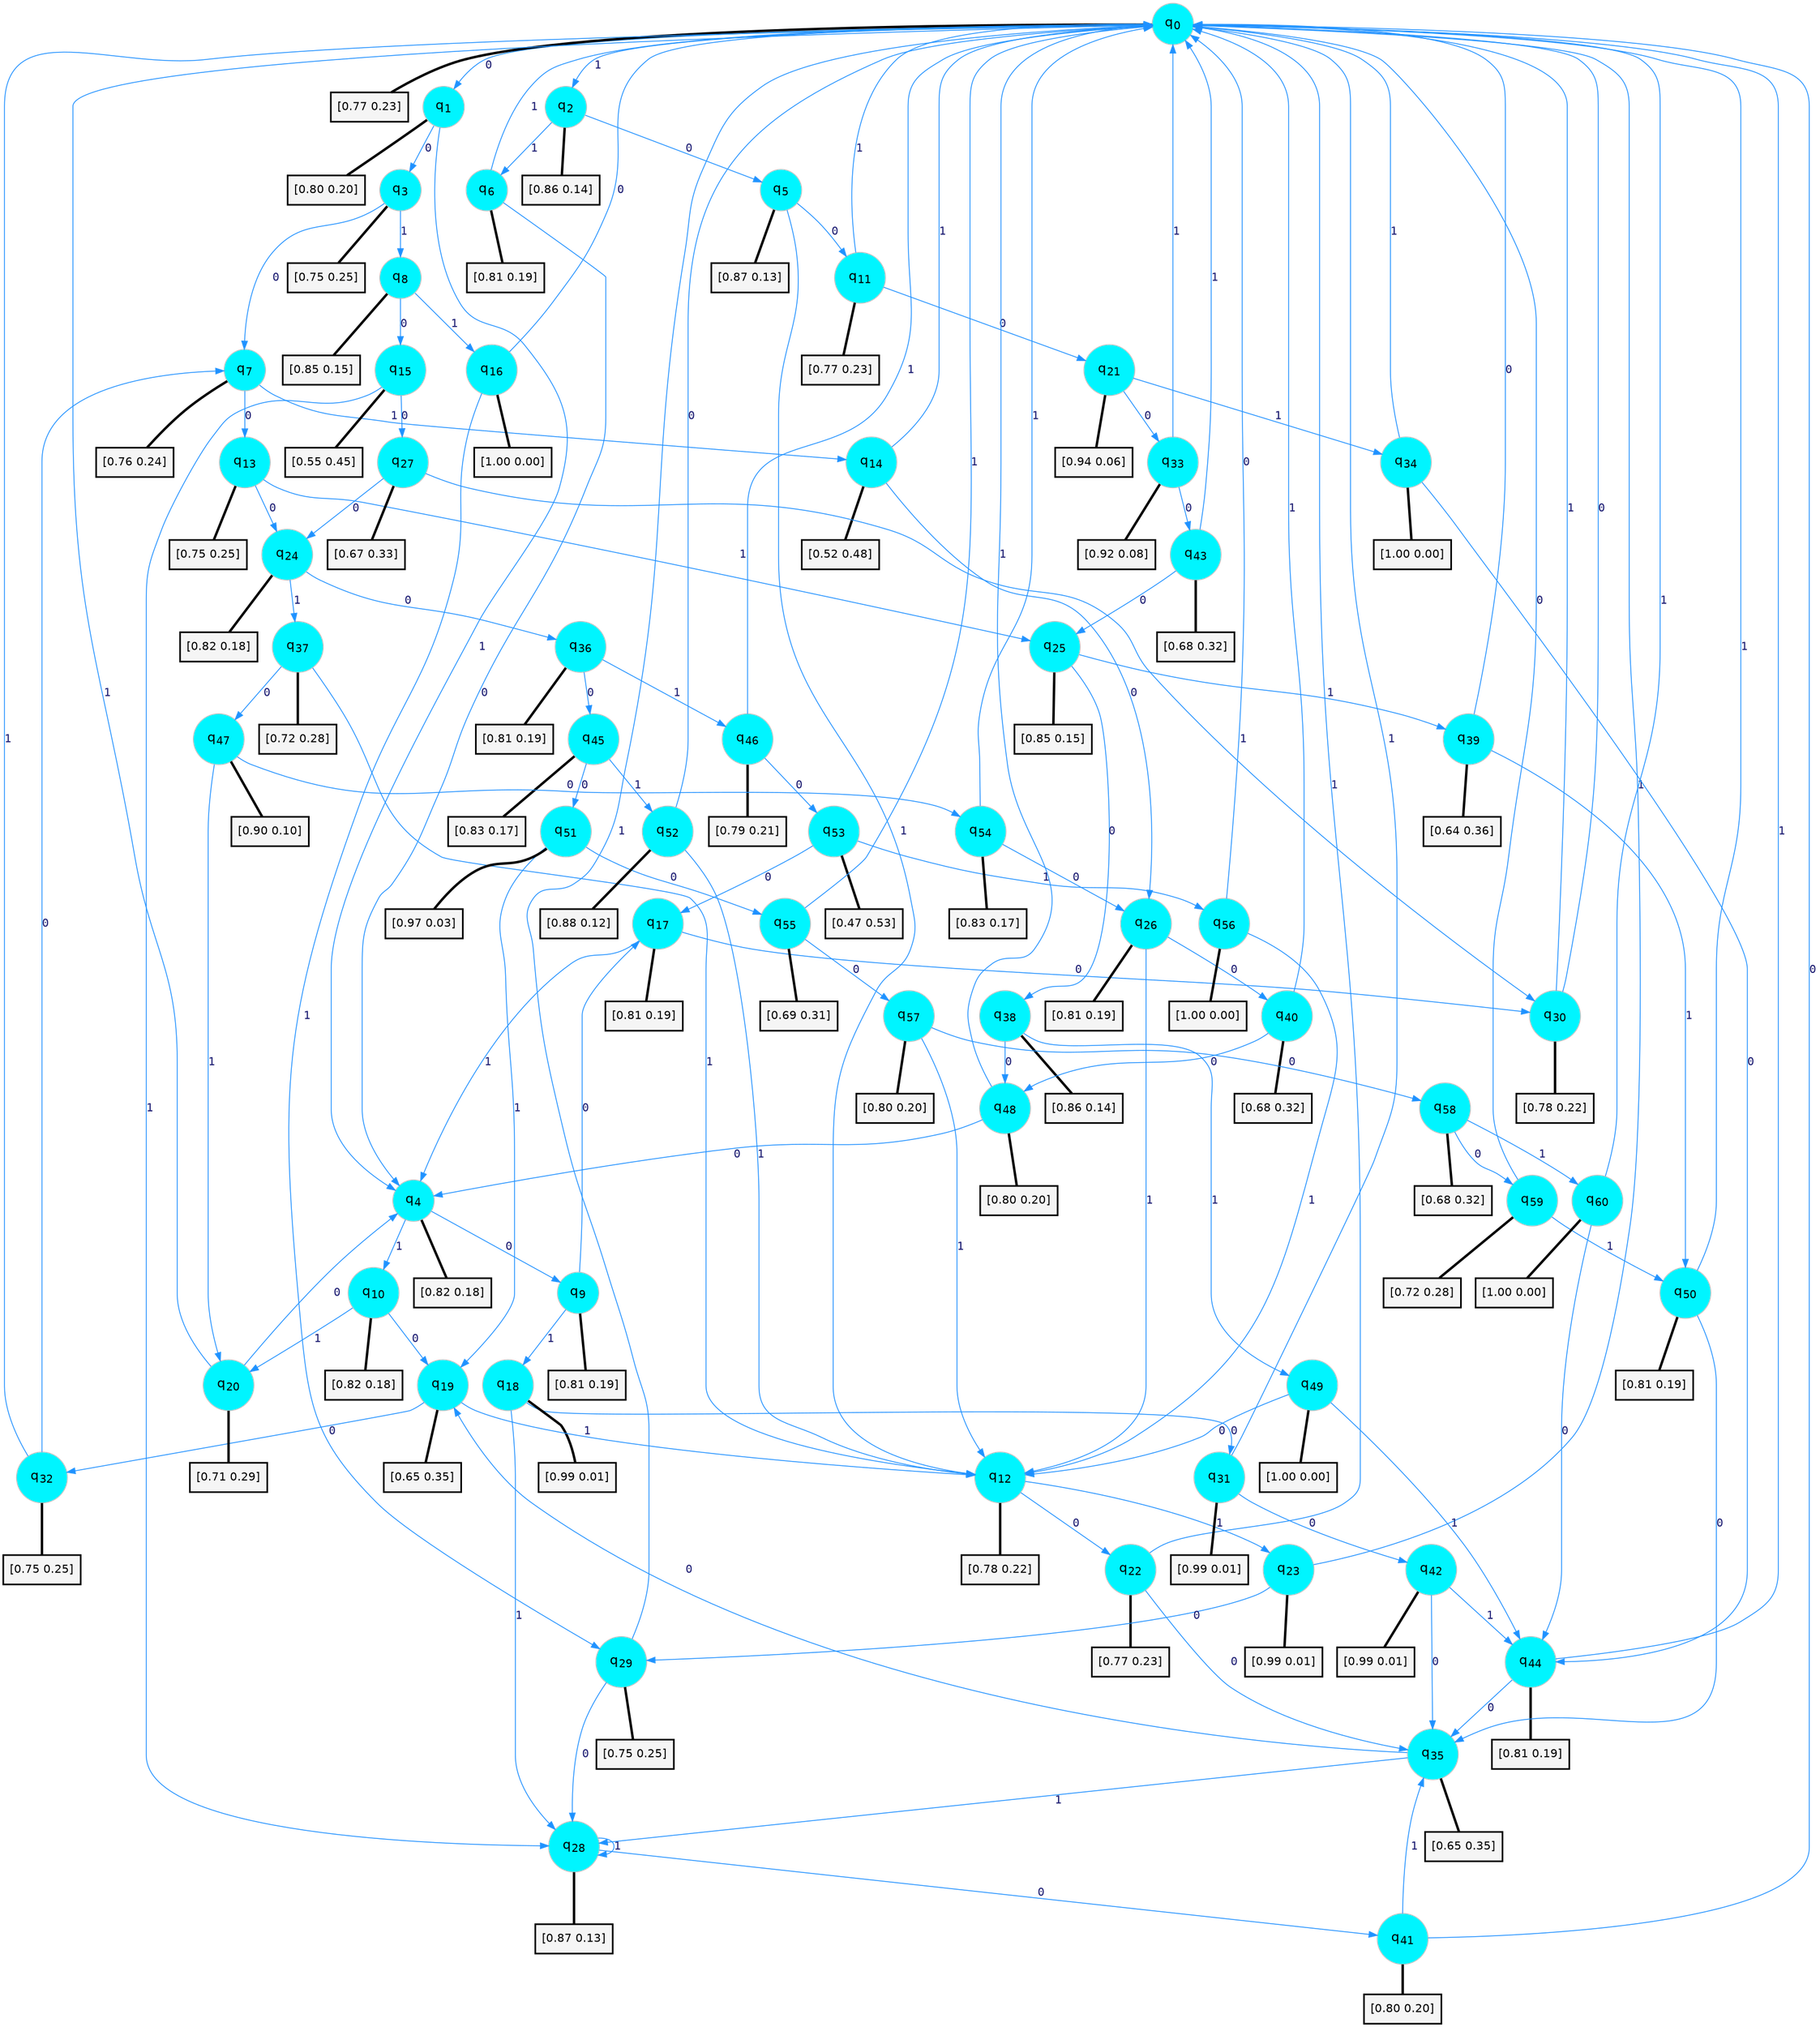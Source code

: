 digraph G {
graph [
bgcolor=transparent, dpi=300, rankdir=TD, size="40,25"];
node [
color=gray, fillcolor=turquoise1, fontcolor=black, fontname=Helvetica, fontsize=16, fontweight=bold, shape=circle, style=filled];
edge [
arrowsize=1, color=dodgerblue1, fontcolor=midnightblue, fontname=courier, fontweight=bold, penwidth=1, style=solid, weight=20];
0[label=<q<SUB>0</SUB>>];
1[label=<q<SUB>1</SUB>>];
2[label=<q<SUB>2</SUB>>];
3[label=<q<SUB>3</SUB>>];
4[label=<q<SUB>4</SUB>>];
5[label=<q<SUB>5</SUB>>];
6[label=<q<SUB>6</SUB>>];
7[label=<q<SUB>7</SUB>>];
8[label=<q<SUB>8</SUB>>];
9[label=<q<SUB>9</SUB>>];
10[label=<q<SUB>10</SUB>>];
11[label=<q<SUB>11</SUB>>];
12[label=<q<SUB>12</SUB>>];
13[label=<q<SUB>13</SUB>>];
14[label=<q<SUB>14</SUB>>];
15[label=<q<SUB>15</SUB>>];
16[label=<q<SUB>16</SUB>>];
17[label=<q<SUB>17</SUB>>];
18[label=<q<SUB>18</SUB>>];
19[label=<q<SUB>19</SUB>>];
20[label=<q<SUB>20</SUB>>];
21[label=<q<SUB>21</SUB>>];
22[label=<q<SUB>22</SUB>>];
23[label=<q<SUB>23</SUB>>];
24[label=<q<SUB>24</SUB>>];
25[label=<q<SUB>25</SUB>>];
26[label=<q<SUB>26</SUB>>];
27[label=<q<SUB>27</SUB>>];
28[label=<q<SUB>28</SUB>>];
29[label=<q<SUB>29</SUB>>];
30[label=<q<SUB>30</SUB>>];
31[label=<q<SUB>31</SUB>>];
32[label=<q<SUB>32</SUB>>];
33[label=<q<SUB>33</SUB>>];
34[label=<q<SUB>34</SUB>>];
35[label=<q<SUB>35</SUB>>];
36[label=<q<SUB>36</SUB>>];
37[label=<q<SUB>37</SUB>>];
38[label=<q<SUB>38</SUB>>];
39[label=<q<SUB>39</SUB>>];
40[label=<q<SUB>40</SUB>>];
41[label=<q<SUB>41</SUB>>];
42[label=<q<SUB>42</SUB>>];
43[label=<q<SUB>43</SUB>>];
44[label=<q<SUB>44</SUB>>];
45[label=<q<SUB>45</SUB>>];
46[label=<q<SUB>46</SUB>>];
47[label=<q<SUB>47</SUB>>];
48[label=<q<SUB>48</SUB>>];
49[label=<q<SUB>49</SUB>>];
50[label=<q<SUB>50</SUB>>];
51[label=<q<SUB>51</SUB>>];
52[label=<q<SUB>52</SUB>>];
53[label=<q<SUB>53</SUB>>];
54[label=<q<SUB>54</SUB>>];
55[label=<q<SUB>55</SUB>>];
56[label=<q<SUB>56</SUB>>];
57[label=<q<SUB>57</SUB>>];
58[label=<q<SUB>58</SUB>>];
59[label=<q<SUB>59</SUB>>];
60[label=<q<SUB>60</SUB>>];
61[label="[0.77 0.23]", shape=box,fontcolor=black, fontname=Helvetica, fontsize=14, penwidth=2, fillcolor=whitesmoke,color=black];
62[label="[0.80 0.20]", shape=box,fontcolor=black, fontname=Helvetica, fontsize=14, penwidth=2, fillcolor=whitesmoke,color=black];
63[label="[0.86 0.14]", shape=box,fontcolor=black, fontname=Helvetica, fontsize=14, penwidth=2, fillcolor=whitesmoke,color=black];
64[label="[0.75 0.25]", shape=box,fontcolor=black, fontname=Helvetica, fontsize=14, penwidth=2, fillcolor=whitesmoke,color=black];
65[label="[0.82 0.18]", shape=box,fontcolor=black, fontname=Helvetica, fontsize=14, penwidth=2, fillcolor=whitesmoke,color=black];
66[label="[0.87 0.13]", shape=box,fontcolor=black, fontname=Helvetica, fontsize=14, penwidth=2, fillcolor=whitesmoke,color=black];
67[label="[0.81 0.19]", shape=box,fontcolor=black, fontname=Helvetica, fontsize=14, penwidth=2, fillcolor=whitesmoke,color=black];
68[label="[0.76 0.24]", shape=box,fontcolor=black, fontname=Helvetica, fontsize=14, penwidth=2, fillcolor=whitesmoke,color=black];
69[label="[0.85 0.15]", shape=box,fontcolor=black, fontname=Helvetica, fontsize=14, penwidth=2, fillcolor=whitesmoke,color=black];
70[label="[0.81 0.19]", shape=box,fontcolor=black, fontname=Helvetica, fontsize=14, penwidth=2, fillcolor=whitesmoke,color=black];
71[label="[0.82 0.18]", shape=box,fontcolor=black, fontname=Helvetica, fontsize=14, penwidth=2, fillcolor=whitesmoke,color=black];
72[label="[0.77 0.23]", shape=box,fontcolor=black, fontname=Helvetica, fontsize=14, penwidth=2, fillcolor=whitesmoke,color=black];
73[label="[0.78 0.22]", shape=box,fontcolor=black, fontname=Helvetica, fontsize=14, penwidth=2, fillcolor=whitesmoke,color=black];
74[label="[0.75 0.25]", shape=box,fontcolor=black, fontname=Helvetica, fontsize=14, penwidth=2, fillcolor=whitesmoke,color=black];
75[label="[0.52 0.48]", shape=box,fontcolor=black, fontname=Helvetica, fontsize=14, penwidth=2, fillcolor=whitesmoke,color=black];
76[label="[0.55 0.45]", shape=box,fontcolor=black, fontname=Helvetica, fontsize=14, penwidth=2, fillcolor=whitesmoke,color=black];
77[label="[1.00 0.00]", shape=box,fontcolor=black, fontname=Helvetica, fontsize=14, penwidth=2, fillcolor=whitesmoke,color=black];
78[label="[0.81 0.19]", shape=box,fontcolor=black, fontname=Helvetica, fontsize=14, penwidth=2, fillcolor=whitesmoke,color=black];
79[label="[0.99 0.01]", shape=box,fontcolor=black, fontname=Helvetica, fontsize=14, penwidth=2, fillcolor=whitesmoke,color=black];
80[label="[0.65 0.35]", shape=box,fontcolor=black, fontname=Helvetica, fontsize=14, penwidth=2, fillcolor=whitesmoke,color=black];
81[label="[0.71 0.29]", shape=box,fontcolor=black, fontname=Helvetica, fontsize=14, penwidth=2, fillcolor=whitesmoke,color=black];
82[label="[0.94 0.06]", shape=box,fontcolor=black, fontname=Helvetica, fontsize=14, penwidth=2, fillcolor=whitesmoke,color=black];
83[label="[0.77 0.23]", shape=box,fontcolor=black, fontname=Helvetica, fontsize=14, penwidth=2, fillcolor=whitesmoke,color=black];
84[label="[0.99 0.01]", shape=box,fontcolor=black, fontname=Helvetica, fontsize=14, penwidth=2, fillcolor=whitesmoke,color=black];
85[label="[0.82 0.18]", shape=box,fontcolor=black, fontname=Helvetica, fontsize=14, penwidth=2, fillcolor=whitesmoke,color=black];
86[label="[0.85 0.15]", shape=box,fontcolor=black, fontname=Helvetica, fontsize=14, penwidth=2, fillcolor=whitesmoke,color=black];
87[label="[0.81 0.19]", shape=box,fontcolor=black, fontname=Helvetica, fontsize=14, penwidth=2, fillcolor=whitesmoke,color=black];
88[label="[0.67 0.33]", shape=box,fontcolor=black, fontname=Helvetica, fontsize=14, penwidth=2, fillcolor=whitesmoke,color=black];
89[label="[0.87 0.13]", shape=box,fontcolor=black, fontname=Helvetica, fontsize=14, penwidth=2, fillcolor=whitesmoke,color=black];
90[label="[0.75 0.25]", shape=box,fontcolor=black, fontname=Helvetica, fontsize=14, penwidth=2, fillcolor=whitesmoke,color=black];
91[label="[0.78 0.22]", shape=box,fontcolor=black, fontname=Helvetica, fontsize=14, penwidth=2, fillcolor=whitesmoke,color=black];
92[label="[0.99 0.01]", shape=box,fontcolor=black, fontname=Helvetica, fontsize=14, penwidth=2, fillcolor=whitesmoke,color=black];
93[label="[0.75 0.25]", shape=box,fontcolor=black, fontname=Helvetica, fontsize=14, penwidth=2, fillcolor=whitesmoke,color=black];
94[label="[0.92 0.08]", shape=box,fontcolor=black, fontname=Helvetica, fontsize=14, penwidth=2, fillcolor=whitesmoke,color=black];
95[label="[1.00 0.00]", shape=box,fontcolor=black, fontname=Helvetica, fontsize=14, penwidth=2, fillcolor=whitesmoke,color=black];
96[label="[0.65 0.35]", shape=box,fontcolor=black, fontname=Helvetica, fontsize=14, penwidth=2, fillcolor=whitesmoke,color=black];
97[label="[0.81 0.19]", shape=box,fontcolor=black, fontname=Helvetica, fontsize=14, penwidth=2, fillcolor=whitesmoke,color=black];
98[label="[0.72 0.28]", shape=box,fontcolor=black, fontname=Helvetica, fontsize=14, penwidth=2, fillcolor=whitesmoke,color=black];
99[label="[0.86 0.14]", shape=box,fontcolor=black, fontname=Helvetica, fontsize=14, penwidth=2, fillcolor=whitesmoke,color=black];
100[label="[0.64 0.36]", shape=box,fontcolor=black, fontname=Helvetica, fontsize=14, penwidth=2, fillcolor=whitesmoke,color=black];
101[label="[0.68 0.32]", shape=box,fontcolor=black, fontname=Helvetica, fontsize=14, penwidth=2, fillcolor=whitesmoke,color=black];
102[label="[0.80 0.20]", shape=box,fontcolor=black, fontname=Helvetica, fontsize=14, penwidth=2, fillcolor=whitesmoke,color=black];
103[label="[0.99 0.01]", shape=box,fontcolor=black, fontname=Helvetica, fontsize=14, penwidth=2, fillcolor=whitesmoke,color=black];
104[label="[0.68 0.32]", shape=box,fontcolor=black, fontname=Helvetica, fontsize=14, penwidth=2, fillcolor=whitesmoke,color=black];
105[label="[0.81 0.19]", shape=box,fontcolor=black, fontname=Helvetica, fontsize=14, penwidth=2, fillcolor=whitesmoke,color=black];
106[label="[0.83 0.17]", shape=box,fontcolor=black, fontname=Helvetica, fontsize=14, penwidth=2, fillcolor=whitesmoke,color=black];
107[label="[0.79 0.21]", shape=box,fontcolor=black, fontname=Helvetica, fontsize=14, penwidth=2, fillcolor=whitesmoke,color=black];
108[label="[0.90 0.10]", shape=box,fontcolor=black, fontname=Helvetica, fontsize=14, penwidth=2, fillcolor=whitesmoke,color=black];
109[label="[0.80 0.20]", shape=box,fontcolor=black, fontname=Helvetica, fontsize=14, penwidth=2, fillcolor=whitesmoke,color=black];
110[label="[1.00 0.00]", shape=box,fontcolor=black, fontname=Helvetica, fontsize=14, penwidth=2, fillcolor=whitesmoke,color=black];
111[label="[0.81 0.19]", shape=box,fontcolor=black, fontname=Helvetica, fontsize=14, penwidth=2, fillcolor=whitesmoke,color=black];
112[label="[0.97 0.03]", shape=box,fontcolor=black, fontname=Helvetica, fontsize=14, penwidth=2, fillcolor=whitesmoke,color=black];
113[label="[0.88 0.12]", shape=box,fontcolor=black, fontname=Helvetica, fontsize=14, penwidth=2, fillcolor=whitesmoke,color=black];
114[label="[0.47 0.53]", shape=box,fontcolor=black, fontname=Helvetica, fontsize=14, penwidth=2, fillcolor=whitesmoke,color=black];
115[label="[0.83 0.17]", shape=box,fontcolor=black, fontname=Helvetica, fontsize=14, penwidth=2, fillcolor=whitesmoke,color=black];
116[label="[0.69 0.31]", shape=box,fontcolor=black, fontname=Helvetica, fontsize=14, penwidth=2, fillcolor=whitesmoke,color=black];
117[label="[1.00 0.00]", shape=box,fontcolor=black, fontname=Helvetica, fontsize=14, penwidth=2, fillcolor=whitesmoke,color=black];
118[label="[0.80 0.20]", shape=box,fontcolor=black, fontname=Helvetica, fontsize=14, penwidth=2, fillcolor=whitesmoke,color=black];
119[label="[0.68 0.32]", shape=box,fontcolor=black, fontname=Helvetica, fontsize=14, penwidth=2, fillcolor=whitesmoke,color=black];
120[label="[0.72 0.28]", shape=box,fontcolor=black, fontname=Helvetica, fontsize=14, penwidth=2, fillcolor=whitesmoke,color=black];
121[label="[1.00 0.00]", shape=box,fontcolor=black, fontname=Helvetica, fontsize=14, penwidth=2, fillcolor=whitesmoke,color=black];
0->1 [label=0];
0->2 [label=1];
0->61 [arrowhead=none, penwidth=3,color=black];
1->3 [label=0];
1->4 [label=1];
1->62 [arrowhead=none, penwidth=3,color=black];
2->5 [label=0];
2->6 [label=1];
2->63 [arrowhead=none, penwidth=3,color=black];
3->7 [label=0];
3->8 [label=1];
3->64 [arrowhead=none, penwidth=3,color=black];
4->9 [label=0];
4->10 [label=1];
4->65 [arrowhead=none, penwidth=3,color=black];
5->11 [label=0];
5->12 [label=1];
5->66 [arrowhead=none, penwidth=3,color=black];
6->4 [label=0];
6->0 [label=1];
6->67 [arrowhead=none, penwidth=3,color=black];
7->13 [label=0];
7->14 [label=1];
7->68 [arrowhead=none, penwidth=3,color=black];
8->15 [label=0];
8->16 [label=1];
8->69 [arrowhead=none, penwidth=3,color=black];
9->17 [label=0];
9->18 [label=1];
9->70 [arrowhead=none, penwidth=3,color=black];
10->19 [label=0];
10->20 [label=1];
10->71 [arrowhead=none, penwidth=3,color=black];
11->21 [label=0];
11->0 [label=1];
11->72 [arrowhead=none, penwidth=3,color=black];
12->22 [label=0];
12->23 [label=1];
12->73 [arrowhead=none, penwidth=3,color=black];
13->24 [label=0];
13->25 [label=1];
13->74 [arrowhead=none, penwidth=3,color=black];
14->26 [label=0];
14->0 [label=1];
14->75 [arrowhead=none, penwidth=3,color=black];
15->27 [label=0];
15->28 [label=1];
15->76 [arrowhead=none, penwidth=3,color=black];
16->0 [label=0];
16->29 [label=1];
16->77 [arrowhead=none, penwidth=3,color=black];
17->30 [label=0];
17->4 [label=1];
17->78 [arrowhead=none, penwidth=3,color=black];
18->31 [label=0];
18->28 [label=1];
18->79 [arrowhead=none, penwidth=3,color=black];
19->32 [label=0];
19->12 [label=1];
19->80 [arrowhead=none, penwidth=3,color=black];
20->4 [label=0];
20->0 [label=1];
20->81 [arrowhead=none, penwidth=3,color=black];
21->33 [label=0];
21->34 [label=1];
21->82 [arrowhead=none, penwidth=3,color=black];
22->35 [label=0];
22->0 [label=1];
22->83 [arrowhead=none, penwidth=3,color=black];
23->29 [label=0];
23->0 [label=1];
23->84 [arrowhead=none, penwidth=3,color=black];
24->36 [label=0];
24->37 [label=1];
24->85 [arrowhead=none, penwidth=3,color=black];
25->38 [label=0];
25->39 [label=1];
25->86 [arrowhead=none, penwidth=3,color=black];
26->40 [label=0];
26->12 [label=1];
26->87 [arrowhead=none, penwidth=3,color=black];
27->24 [label=0];
27->30 [label=1];
27->88 [arrowhead=none, penwidth=3,color=black];
28->41 [label=0];
28->28 [label=1];
28->89 [arrowhead=none, penwidth=3,color=black];
29->28 [label=0];
29->0 [label=1];
29->90 [arrowhead=none, penwidth=3,color=black];
30->0 [label=0];
30->0 [label=1];
30->91 [arrowhead=none, penwidth=3,color=black];
31->42 [label=0];
31->0 [label=1];
31->92 [arrowhead=none, penwidth=3,color=black];
32->7 [label=0];
32->0 [label=1];
32->93 [arrowhead=none, penwidth=3,color=black];
33->43 [label=0];
33->0 [label=1];
33->94 [arrowhead=none, penwidth=3,color=black];
34->44 [label=0];
34->0 [label=1];
34->95 [arrowhead=none, penwidth=3,color=black];
35->19 [label=0];
35->28 [label=1];
35->96 [arrowhead=none, penwidth=3,color=black];
36->45 [label=0];
36->46 [label=1];
36->97 [arrowhead=none, penwidth=3,color=black];
37->47 [label=0];
37->12 [label=1];
37->98 [arrowhead=none, penwidth=3,color=black];
38->48 [label=0];
38->49 [label=1];
38->99 [arrowhead=none, penwidth=3,color=black];
39->0 [label=0];
39->50 [label=1];
39->100 [arrowhead=none, penwidth=3,color=black];
40->48 [label=0];
40->0 [label=1];
40->101 [arrowhead=none, penwidth=3,color=black];
41->0 [label=0];
41->35 [label=1];
41->102 [arrowhead=none, penwidth=3,color=black];
42->35 [label=0];
42->44 [label=1];
42->103 [arrowhead=none, penwidth=3,color=black];
43->25 [label=0];
43->0 [label=1];
43->104 [arrowhead=none, penwidth=3,color=black];
44->35 [label=0];
44->0 [label=1];
44->105 [arrowhead=none, penwidth=3,color=black];
45->51 [label=0];
45->52 [label=1];
45->106 [arrowhead=none, penwidth=3,color=black];
46->53 [label=0];
46->0 [label=1];
46->107 [arrowhead=none, penwidth=3,color=black];
47->54 [label=0];
47->20 [label=1];
47->108 [arrowhead=none, penwidth=3,color=black];
48->4 [label=0];
48->0 [label=1];
48->109 [arrowhead=none, penwidth=3,color=black];
49->12 [label=0];
49->44 [label=1];
49->110 [arrowhead=none, penwidth=3,color=black];
50->35 [label=0];
50->0 [label=1];
50->111 [arrowhead=none, penwidth=3,color=black];
51->55 [label=0];
51->19 [label=1];
51->112 [arrowhead=none, penwidth=3,color=black];
52->0 [label=0];
52->12 [label=1];
52->113 [arrowhead=none, penwidth=3,color=black];
53->17 [label=0];
53->56 [label=1];
53->114 [arrowhead=none, penwidth=3,color=black];
54->26 [label=0];
54->0 [label=1];
54->115 [arrowhead=none, penwidth=3,color=black];
55->57 [label=0];
55->0 [label=1];
55->116 [arrowhead=none, penwidth=3,color=black];
56->0 [label=0];
56->12 [label=1];
56->117 [arrowhead=none, penwidth=3,color=black];
57->58 [label=0];
57->12 [label=1];
57->118 [arrowhead=none, penwidth=3,color=black];
58->59 [label=0];
58->60 [label=1];
58->119 [arrowhead=none, penwidth=3,color=black];
59->0 [label=0];
59->50 [label=1];
59->120 [arrowhead=none, penwidth=3,color=black];
60->44 [label=0];
60->0 [label=1];
60->121 [arrowhead=none, penwidth=3,color=black];
}
